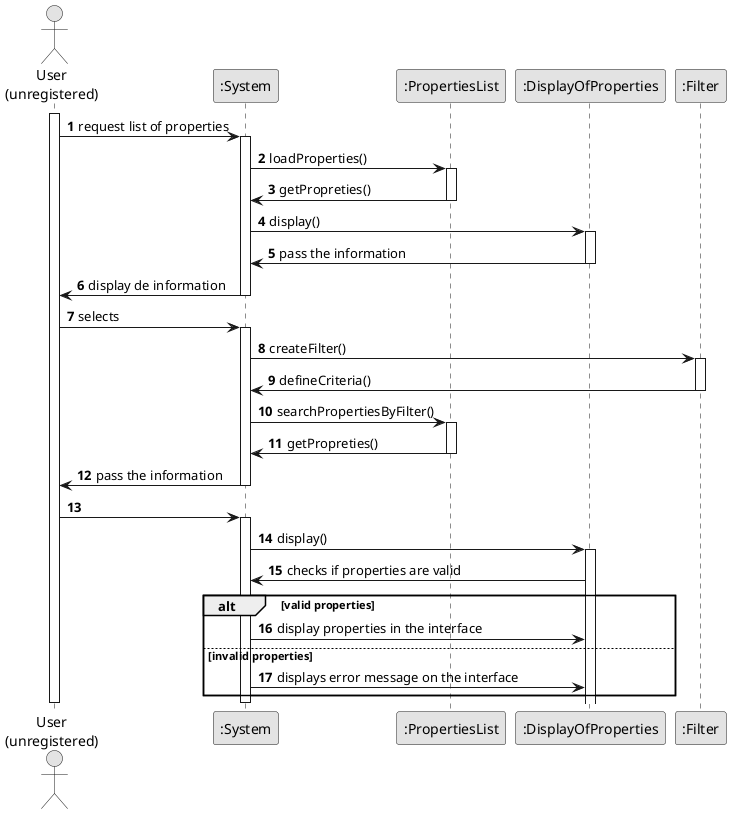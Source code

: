 @startuml
skinparam monochrome true
skinparam packageStyle rectangle
skinparam shadowing false

autonumber

actor "User\n(unregistered)" as ADM
participant ":System" as System
participant ":PropertiesList" as List
participant ":DisplayOfProperties" as Display
participant ":Filter" as Filter


activate ADM

        ADM -> System : request list of properties
        activate System

            System -> List : loadProperties()
            activate List

            List -> System : getPropreties()
            deactivate List

            System -> Display : display()
            activate Display

            Display -> System : pass the information

            deactivate Display

        System -> ADM : display de information
        deactivate System



        ADM -> System : selects
        activate System

            System -> Filter : createFilter()
            activate Filter

            Filter -> System : defineCriteria()
            deactivate Filter

            System -> List : searchPropertiesByFilter()
            activate List

            List -> System : getPropreties()
            deactivate List

        System -> ADM : pass the information
        deactivate System



        ADM -> System
        activate System

            System -> Display : display()
            activate Display

            Display -> System : checks if properties are valid

            alt valid properties
                System -> Display : display properties in the interface
            else invalid properties
                System -> Display : displays error message on the interface
            end

        deactivate System

deactivate ADM

@enduml